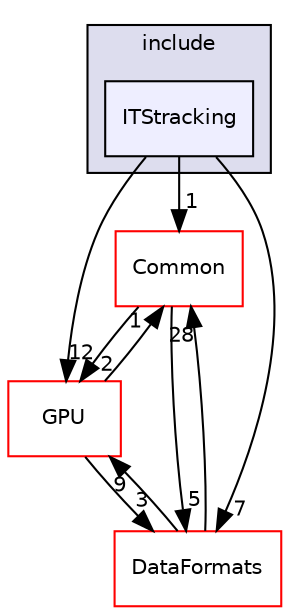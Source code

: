 digraph "/home/travis/build/AliceO2Group/AliceO2/Detectors/ITSMFT/ITS/tracking/include/ITStracking" {
  bgcolor=transparent;
  compound=true
  node [ fontsize="10", fontname="Helvetica"];
  edge [ labelfontsize="10", labelfontname="Helvetica"];
  subgraph clusterdir_6ff49626c189e19df9a205eb87521670 {
    graph [ bgcolor="#ddddee", pencolor="black", label="include" fontname="Helvetica", fontsize="10", URL="dir_6ff49626c189e19df9a205eb87521670.html"]
  dir_9150a22fdf2728b648694283f2bc2055 [shape=box, label="ITStracking", style="filled", fillcolor="#eeeeff", pencolor="black", URL="dir_9150a22fdf2728b648694283f2bc2055.html"];
  }
  dir_4ab6b4cc6a7edbff49100e9123df213f [shape=box label="Common" color="red" URL="dir_4ab6b4cc6a7edbff49100e9123df213f.html"];
  dir_f511f1e9c03c071966ae594f00bbc5e0 [shape=box label="GPU" color="red" URL="dir_f511f1e9c03c071966ae594f00bbc5e0.html"];
  dir_2171f7ec022c5423887b07c69b2f5b48 [shape=box label="DataFormats" color="red" URL="dir_2171f7ec022c5423887b07c69b2f5b48.html"];
  dir_4ab6b4cc6a7edbff49100e9123df213f->dir_f511f1e9c03c071966ae594f00bbc5e0 [headlabel="2", labeldistance=1.5 headhref="dir_000012_000095.html"];
  dir_4ab6b4cc6a7edbff49100e9123df213f->dir_2171f7ec022c5423887b07c69b2f5b48 [headlabel="5", labeldistance=1.5 headhref="dir_000012_000055.html"];
  dir_9150a22fdf2728b648694283f2bc2055->dir_4ab6b4cc6a7edbff49100e9123df213f [headlabel="1", labeldistance=1.5 headhref="dir_000075_000012.html"];
  dir_9150a22fdf2728b648694283f2bc2055->dir_f511f1e9c03c071966ae594f00bbc5e0 [headlabel="12", labeldistance=1.5 headhref="dir_000075_000095.html"];
  dir_9150a22fdf2728b648694283f2bc2055->dir_2171f7ec022c5423887b07c69b2f5b48 [headlabel="7", labeldistance=1.5 headhref="dir_000075_000055.html"];
  dir_f511f1e9c03c071966ae594f00bbc5e0->dir_4ab6b4cc6a7edbff49100e9123df213f [headlabel="1", labeldistance=1.5 headhref="dir_000095_000012.html"];
  dir_f511f1e9c03c071966ae594f00bbc5e0->dir_2171f7ec022c5423887b07c69b2f5b48 [headlabel="3", labeldistance=1.5 headhref="dir_000095_000055.html"];
  dir_2171f7ec022c5423887b07c69b2f5b48->dir_4ab6b4cc6a7edbff49100e9123df213f [headlabel="28", labeldistance=1.5 headhref="dir_000055_000012.html"];
  dir_2171f7ec022c5423887b07c69b2f5b48->dir_f511f1e9c03c071966ae594f00bbc5e0 [headlabel="9", labeldistance=1.5 headhref="dir_000055_000095.html"];
}
